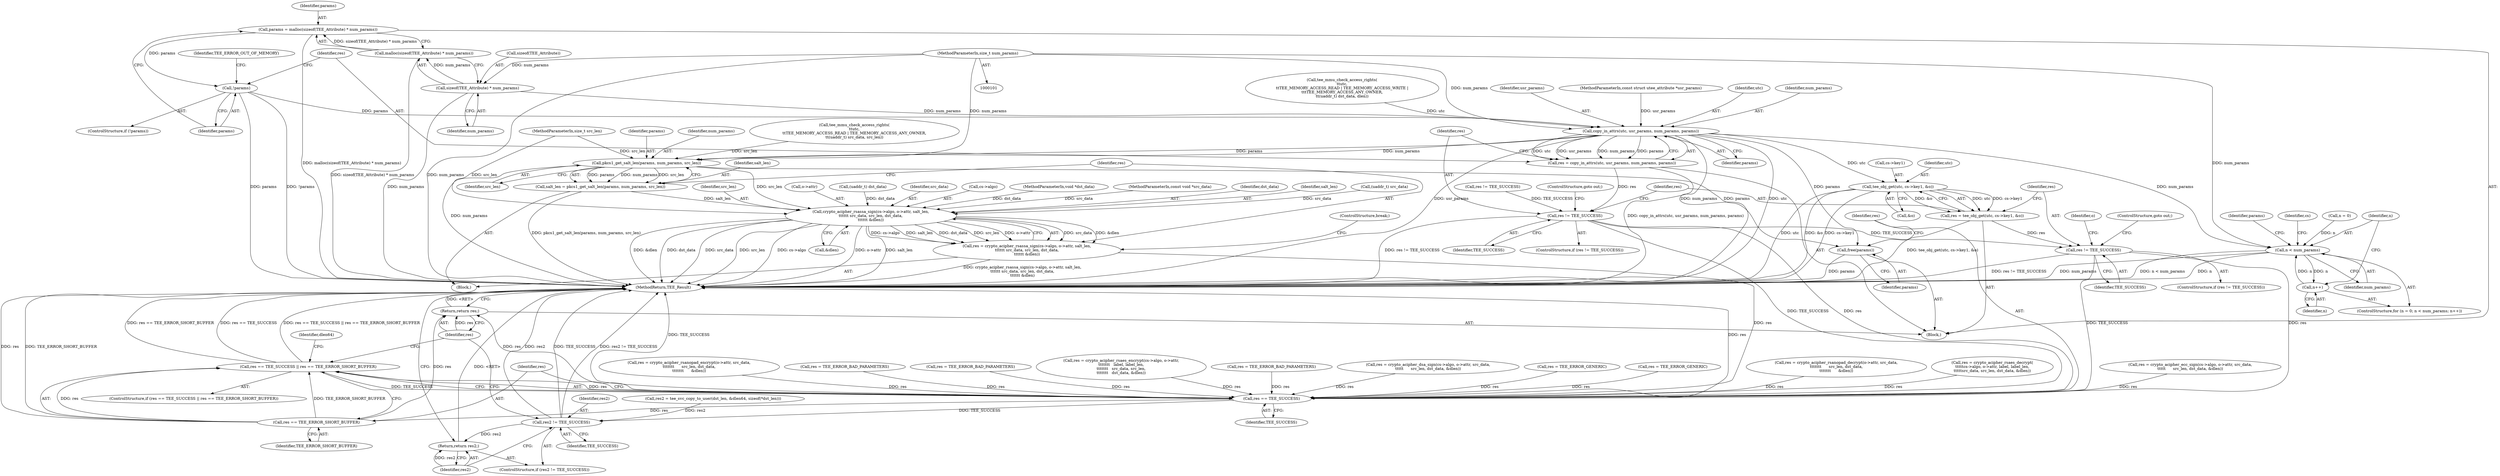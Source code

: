 digraph "0_optee_os_70697bf3c5dc3d201341b01a1a8e5bc6d2fb48f8@API" {
"1000215" [label="(Call,params = malloc(sizeof(TEE_Attribute) * num_params))"];
"1000217" [label="(Call,malloc(sizeof(TEE_Attribute) * num_params))"];
"1000218" [label="(Call,sizeof(TEE_Attribute) * num_params)"];
"1000104" [label="(MethodParameterIn,size_t num_params)"];
"1000223" [label="(Call,!params)"];
"1000229" [label="(Call,copy_in_attrs(utc, usr_params, num_params, params))"];
"1000227" [label="(Call,res = copy_in_attrs(utc, usr_params, num_params, params))"];
"1000235" [label="(Call,res != TEE_SUCCESS)"];
"1000249" [label="(Call,res != TEE_SUCCESS)"];
"1000511" [label="(Call,res == TEE_SUCCESS)"];
"1000510" [label="(Call,res == TEE_SUCCESS || res == TEE_ERROR_SHORT_BUFFER)"];
"1000514" [label="(Call,res == TEE_ERROR_SHORT_BUFFER)"];
"1000537" [label="(Return,return res;)"];
"1000532" [label="(Call,res2 != TEE_SUCCESS)"];
"1000535" [label="(Return,return res2;)"];
"1000241" [label="(Call,tee_obj_get(utc, cs->key1, &o))"];
"1000239" [label="(Call,res = tee_obj_get(utc, cs->key1, &o))"];
"1000327" [label="(Call,n < num_params)"];
"1000330" [label="(Call,n++)"];
"1000443" [label="(Call,pkcs1_get_salt_len(params, num_params, src_len))"];
"1000441" [label="(Call,salt_len = pkcs1_get_salt_len(params, num_params, src_len))"];
"1000449" [label="(Call,crypto_acipher_rsassa_sign(cs->algo, o->attr, salt_len,\n\t\t\t\t\t\t src_data, src_len, dst_data,\n\t\t\t\t\t\t &dlen))"];
"1000447" [label="(Call,res = crypto_acipher_rsassa_sign(cs->algo, o->attr, salt_len,\n\t\t\t\t\t\t src_data, src_len, dst_data,\n\t\t\t\t\t\t &dlen))"];
"1000507" [label="(Call,free(params))"];
"1000249" [label="(Call,res != TEE_SUCCESS)"];
"1000242" [label="(Identifier,utc)"];
"1000460" [label="(Call,&dlen)"];
"1000539" [label="(MethodReturn,TEE_Result)"];
"1000516" [label="(Identifier,TEE_ERROR_SHORT_BUFFER)"];
"1000486" [label="(Call,res = crypto_acipher_ecc_sign(cs->algo, o->attr, src_data,\n\t\t\t\t\t      src_len, dst_data, &dlen))"];
"1000258" [label="(Identifier,o)"];
"1000234" [label="(ControlStructure,if (res != TEE_SUCCESS))"];
"1000330" [label="(Call,n++)"];
"1000331" [label="(Identifier,n)"];
"1000456" [label="(Identifier,salt_len)"];
"1000281" [label="(Call,res = crypto_acipher_rsanopad_encrypt(o->attr, src_data,\n\t\t\t\t\t\t\t      src_len, dst_data,\n\t\t\t\t\t\t\t      &dlen))"];
"1000512" [label="(Identifier,res)"];
"1000447" [label="(Call,res = crypto_acipher_rsassa_sign(cs->algo, o->attr, salt_len,\n\t\t\t\t\t\t src_data, src_len, dst_data,\n\t\t\t\t\t\t &dlen))"];
"1000442" [label="(Identifier,salt_len)"];
"1000458" [label="(Identifier,src_len)"];
"1000453" [label="(Call,o->attr)"];
"1000215" [label="(Call,params = malloc(sizeof(TEE_Attribute) * num_params))"];
"1000251" [label="(Identifier,TEE_SUCCESS)"];
"1000205" [label="(Call,(uaddr_t) dst_data)"];
"1000219" [label="(Call,sizeof(TEE_Attribute))"];
"1000508" [label="(Identifier,params)"];
"1000240" [label="(Identifier,res)"];
"1000462" [label="(ControlStructure,break;)"];
"1000222" [label="(ControlStructure,if (!params))"];
"1000237" [label="(Identifier,TEE_SUCCESS)"];
"1000445" [label="(Identifier,num_params)"];
"1000164" [label="(Call,tee_mmu_check_access_rights(\n\t\tutc,\n\t\tTEE_MEMORY_ACCESS_READ | TEE_MEMORY_ACCESS_ANY_OWNER,\n\t\t(uaddr_t) src_data, src_len))"];
"1000226" [label="(Identifier,TEE_ERROR_OUT_OF_MEMORY)"];
"1000230" [label="(Identifier,utc)"];
"1000457" [label="(Identifier,src_data)"];
"1000537" [label="(Return,return res;)"];
"1000536" [label="(Identifier,res2)"];
"1000502" [label="(Call,res = TEE_ERROR_BAD_PARAMETERS)"];
"1000252" [label="(ControlStructure,goto out;)"];
"1000535" [label="(Return,return res2;)"];
"1000229" [label="(Call,copy_in_attrs(utc, usr_params, num_params, params))"];
"1000109" [label="(Block,)"];
"1000223" [label="(Call,!params)"];
"1000533" [label="(Identifier,res2)"];
"1000450" [label="(Call,cs->algo)"];
"1000532" [label="(Call,res2 != TEE_SUCCESS)"];
"1000107" [label="(MethodParameterIn,void *dst_data)"];
"1000368" [label="(Identifier,cs)"];
"1000210" [label="(Call,res != TEE_SUCCESS)"];
"1000105" [label="(MethodParameterIn,const void *src_data)"];
"1000414" [label="(Call,res = TEE_ERROR_BAD_PARAMETERS)"];
"1000327" [label="(Call,n < num_params)"];
"1000514" [label="(Call,res == TEE_ERROR_SHORT_BUFFER)"];
"1000241" [label="(Call,tee_obj_get(utc, cs->key1, &o))"];
"1000232" [label="(Identifier,num_params)"];
"1000372" [label="(Call,res = crypto_acipher_rsaes_encrypt(cs->algo, o->attr,\n\t\t\t\t\t\t\t   label, label_len,\n\t\t\t\t\t\t\t   src_data, src_len,\n\t\t\t\t\t\t\t   dst_data, &dlen))"];
"1000235" [label="(Call,res != TEE_SUCCESS)"];
"1000236" [label="(Identifier,res)"];
"1000221" [label="(Identifier,num_params)"];
"1000531" [label="(ControlStructure,if (res2 != TEE_SUCCESS))"];
"1000218" [label="(Call,sizeof(TEE_Attribute) * num_params)"];
"1000507" [label="(Call,free(params))"];
"1000509" [label="(ControlStructure,if (res == TEE_SUCCESS || res == TEE_ERROR_SHORT_BUFFER))"];
"1000522" [label="(Call,res2 = tee_svc_copy_to_user(dst_len, &dlen64, sizeof(*dst_len)))"];
"1000448" [label="(Identifier,res)"];
"1000520" [label="(Identifier,dlen64)"];
"1000511" [label="(Call,res == TEE_SUCCESS)"];
"1000459" [label="(Identifier,dst_data)"];
"1000324" [label="(Call,n = 0)"];
"1000437" [label="(Call,res = TEE_ERROR_BAD_PARAMETERS)"];
"1000106" [label="(MethodParameterIn,size_t src_len)"];
"1000466" [label="(Call,res = crypto_acipher_dsa_sign(cs->algo, o->attr, src_data,\n\t\t\t\t\t      src_len, dst_data, &dlen))"];
"1000238" [label="(ControlStructure,goto out;)"];
"1000538" [label="(Identifier,res)"];
"1000323" [label="(ControlStructure,for (n = 0; n < num_params; n++))"];
"1000246" [label="(Call,&o)"];
"1000239" [label="(Call,res = tee_obj_get(utc, cs->key1, &o))"];
"1000216" [label="(Identifier,params)"];
"1000264" [label="(Call,res = TEE_ERROR_GENERIC)"];
"1000272" [label="(Block,)"];
"1000313" [label="(Call,res = TEE_ERROR_GENERIC)"];
"1000513" [label="(Identifier,TEE_SUCCESS)"];
"1000534" [label="(Identifier,TEE_SUCCESS)"];
"1000228" [label="(Identifier,res)"];
"1000446" [label="(Identifier,src_len)"];
"1000300" [label="(Call,res = crypto_acipher_rsanopad_decrypt(o->attr, src_data,\n\t\t\t\t\t\t\t      src_len, dst_data,\n\t\t\t\t\t\t\t      &dlen))"];
"1000224" [label="(Identifier,params)"];
"1000233" [label="(Identifier,params)"];
"1000329" [label="(Identifier,num_params)"];
"1000510" [label="(Call,res == TEE_SUCCESS || res == TEE_ERROR_SHORT_BUFFER)"];
"1000444" [label="(Identifier,params)"];
"1000515" [label="(Identifier,res)"];
"1000248" [label="(ControlStructure,if (res != TEE_SUCCESS))"];
"1000250" [label="(Identifier,res)"];
"1000243" [label="(Call,cs->key1)"];
"1000198" [label="(Call,tee_mmu_check_access_rights(\n\t\tutc,\n\t\tTEE_MEMORY_ACCESS_READ | TEE_MEMORY_ACCESS_WRITE |\n\t\t\tTEE_MEMORY_ACCESS_ANY_OWNER,\n\t\t(uaddr_t) dst_data, dlen))"];
"1000227" [label="(Call,res = copy_in_attrs(utc, usr_params, num_params, params))"];
"1000396" [label="(Call,res = crypto_acipher_rsaes_decrypt(\n\t\t\t\t\tcs->algo, o->attr, label, label_len,\n\t\t\t\t\tsrc_data, src_len, dst_data, &dlen))"];
"1000449" [label="(Call,crypto_acipher_rsassa_sign(cs->algo, o->attr, salt_len,\n\t\t\t\t\t\t src_data, src_len, dst_data,\n\t\t\t\t\t\t &dlen))"];
"1000441" [label="(Call,salt_len = pkcs1_get_salt_len(params, num_params, src_len))"];
"1000328" [label="(Identifier,n)"];
"1000169" [label="(Call,(uaddr_t) src_data)"];
"1000231" [label="(Identifier,usr_params)"];
"1000337" [label="(Identifier,params)"];
"1000104" [label="(MethodParameterIn,size_t num_params)"];
"1000443" [label="(Call,pkcs1_get_salt_len(params, num_params, src_len))"];
"1000103" [label="(MethodParameterIn,const struct utee_attribute *usr_params)"];
"1000217" [label="(Call,malloc(sizeof(TEE_Attribute) * num_params))"];
"1000215" -> "1000109"  [label="AST: "];
"1000215" -> "1000217"  [label="CFG: "];
"1000216" -> "1000215"  [label="AST: "];
"1000217" -> "1000215"  [label="AST: "];
"1000224" -> "1000215"  [label="CFG: "];
"1000215" -> "1000539"  [label="DDG: malloc(sizeof(TEE_Attribute) * num_params)"];
"1000217" -> "1000215"  [label="DDG: sizeof(TEE_Attribute) * num_params"];
"1000215" -> "1000223"  [label="DDG: params"];
"1000217" -> "1000218"  [label="CFG: "];
"1000218" -> "1000217"  [label="AST: "];
"1000217" -> "1000539"  [label="DDG: sizeof(TEE_Attribute) * num_params"];
"1000218" -> "1000217"  [label="DDG: num_params"];
"1000218" -> "1000221"  [label="CFG: "];
"1000219" -> "1000218"  [label="AST: "];
"1000221" -> "1000218"  [label="AST: "];
"1000218" -> "1000539"  [label="DDG: num_params"];
"1000104" -> "1000218"  [label="DDG: num_params"];
"1000218" -> "1000229"  [label="DDG: num_params"];
"1000104" -> "1000101"  [label="AST: "];
"1000104" -> "1000539"  [label="DDG: num_params"];
"1000104" -> "1000229"  [label="DDG: num_params"];
"1000104" -> "1000327"  [label="DDG: num_params"];
"1000104" -> "1000443"  [label="DDG: num_params"];
"1000223" -> "1000222"  [label="AST: "];
"1000223" -> "1000224"  [label="CFG: "];
"1000224" -> "1000223"  [label="AST: "];
"1000226" -> "1000223"  [label="CFG: "];
"1000228" -> "1000223"  [label="CFG: "];
"1000223" -> "1000539"  [label="DDG: !params"];
"1000223" -> "1000539"  [label="DDG: params"];
"1000223" -> "1000229"  [label="DDG: params"];
"1000229" -> "1000227"  [label="AST: "];
"1000229" -> "1000233"  [label="CFG: "];
"1000230" -> "1000229"  [label="AST: "];
"1000231" -> "1000229"  [label="AST: "];
"1000232" -> "1000229"  [label="AST: "];
"1000233" -> "1000229"  [label="AST: "];
"1000227" -> "1000229"  [label="CFG: "];
"1000229" -> "1000539"  [label="DDG: usr_params"];
"1000229" -> "1000539"  [label="DDG: num_params"];
"1000229" -> "1000539"  [label="DDG: utc"];
"1000229" -> "1000227"  [label="DDG: utc"];
"1000229" -> "1000227"  [label="DDG: usr_params"];
"1000229" -> "1000227"  [label="DDG: num_params"];
"1000229" -> "1000227"  [label="DDG: params"];
"1000198" -> "1000229"  [label="DDG: utc"];
"1000103" -> "1000229"  [label="DDG: usr_params"];
"1000229" -> "1000241"  [label="DDG: utc"];
"1000229" -> "1000327"  [label="DDG: num_params"];
"1000229" -> "1000443"  [label="DDG: params"];
"1000229" -> "1000443"  [label="DDG: num_params"];
"1000229" -> "1000507"  [label="DDG: params"];
"1000227" -> "1000109"  [label="AST: "];
"1000228" -> "1000227"  [label="AST: "];
"1000236" -> "1000227"  [label="CFG: "];
"1000227" -> "1000539"  [label="DDG: copy_in_attrs(utc, usr_params, num_params, params)"];
"1000227" -> "1000235"  [label="DDG: res"];
"1000235" -> "1000234"  [label="AST: "];
"1000235" -> "1000237"  [label="CFG: "];
"1000236" -> "1000235"  [label="AST: "];
"1000237" -> "1000235"  [label="AST: "];
"1000238" -> "1000235"  [label="CFG: "];
"1000240" -> "1000235"  [label="CFG: "];
"1000235" -> "1000539"  [label="DDG: res != TEE_SUCCESS"];
"1000210" -> "1000235"  [label="DDG: TEE_SUCCESS"];
"1000235" -> "1000249"  [label="DDG: TEE_SUCCESS"];
"1000235" -> "1000511"  [label="DDG: res"];
"1000235" -> "1000511"  [label="DDG: TEE_SUCCESS"];
"1000249" -> "1000248"  [label="AST: "];
"1000249" -> "1000251"  [label="CFG: "];
"1000250" -> "1000249"  [label="AST: "];
"1000251" -> "1000249"  [label="AST: "];
"1000252" -> "1000249"  [label="CFG: "];
"1000258" -> "1000249"  [label="CFG: "];
"1000249" -> "1000539"  [label="DDG: res != TEE_SUCCESS"];
"1000239" -> "1000249"  [label="DDG: res"];
"1000249" -> "1000511"  [label="DDG: res"];
"1000249" -> "1000511"  [label="DDG: TEE_SUCCESS"];
"1000511" -> "1000510"  [label="AST: "];
"1000511" -> "1000513"  [label="CFG: "];
"1000512" -> "1000511"  [label="AST: "];
"1000513" -> "1000511"  [label="AST: "];
"1000515" -> "1000511"  [label="CFG: "];
"1000510" -> "1000511"  [label="CFG: "];
"1000511" -> "1000539"  [label="DDG: TEE_SUCCESS"];
"1000511" -> "1000539"  [label="DDG: res"];
"1000511" -> "1000510"  [label="DDG: res"];
"1000511" -> "1000510"  [label="DDG: TEE_SUCCESS"];
"1000396" -> "1000511"  [label="DDG: res"];
"1000281" -> "1000511"  [label="DDG: res"];
"1000502" -> "1000511"  [label="DDG: res"];
"1000466" -> "1000511"  [label="DDG: res"];
"1000300" -> "1000511"  [label="DDG: res"];
"1000372" -> "1000511"  [label="DDG: res"];
"1000414" -> "1000511"  [label="DDG: res"];
"1000313" -> "1000511"  [label="DDG: res"];
"1000486" -> "1000511"  [label="DDG: res"];
"1000264" -> "1000511"  [label="DDG: res"];
"1000437" -> "1000511"  [label="DDG: res"];
"1000447" -> "1000511"  [label="DDG: res"];
"1000511" -> "1000514"  [label="DDG: res"];
"1000511" -> "1000532"  [label="DDG: TEE_SUCCESS"];
"1000511" -> "1000537"  [label="DDG: res"];
"1000510" -> "1000509"  [label="AST: "];
"1000510" -> "1000514"  [label="CFG: "];
"1000514" -> "1000510"  [label="AST: "];
"1000520" -> "1000510"  [label="CFG: "];
"1000538" -> "1000510"  [label="CFG: "];
"1000510" -> "1000539"  [label="DDG: res == TEE_ERROR_SHORT_BUFFER"];
"1000510" -> "1000539"  [label="DDG: res == TEE_SUCCESS"];
"1000510" -> "1000539"  [label="DDG: res == TEE_SUCCESS || res == TEE_ERROR_SHORT_BUFFER"];
"1000514" -> "1000510"  [label="DDG: res"];
"1000514" -> "1000510"  [label="DDG: TEE_ERROR_SHORT_BUFFER"];
"1000514" -> "1000516"  [label="CFG: "];
"1000515" -> "1000514"  [label="AST: "];
"1000516" -> "1000514"  [label="AST: "];
"1000514" -> "1000539"  [label="DDG: res"];
"1000514" -> "1000539"  [label="DDG: TEE_ERROR_SHORT_BUFFER"];
"1000514" -> "1000537"  [label="DDG: res"];
"1000537" -> "1000109"  [label="AST: "];
"1000537" -> "1000538"  [label="CFG: "];
"1000538" -> "1000537"  [label="AST: "];
"1000539" -> "1000537"  [label="CFG: "];
"1000537" -> "1000539"  [label="DDG: <RET>"];
"1000538" -> "1000537"  [label="DDG: res"];
"1000532" -> "1000531"  [label="AST: "];
"1000532" -> "1000534"  [label="CFG: "];
"1000533" -> "1000532"  [label="AST: "];
"1000534" -> "1000532"  [label="AST: "];
"1000536" -> "1000532"  [label="CFG: "];
"1000538" -> "1000532"  [label="CFG: "];
"1000532" -> "1000539"  [label="DDG: res2"];
"1000532" -> "1000539"  [label="DDG: TEE_SUCCESS"];
"1000532" -> "1000539"  [label="DDG: res2 != TEE_SUCCESS"];
"1000522" -> "1000532"  [label="DDG: res2"];
"1000532" -> "1000535"  [label="DDG: res2"];
"1000535" -> "1000531"  [label="AST: "];
"1000535" -> "1000536"  [label="CFG: "];
"1000536" -> "1000535"  [label="AST: "];
"1000539" -> "1000535"  [label="CFG: "];
"1000535" -> "1000539"  [label="DDG: <RET>"];
"1000536" -> "1000535"  [label="DDG: res2"];
"1000241" -> "1000239"  [label="AST: "];
"1000241" -> "1000246"  [label="CFG: "];
"1000242" -> "1000241"  [label="AST: "];
"1000243" -> "1000241"  [label="AST: "];
"1000246" -> "1000241"  [label="AST: "];
"1000239" -> "1000241"  [label="CFG: "];
"1000241" -> "1000539"  [label="DDG: utc"];
"1000241" -> "1000539"  [label="DDG: &o"];
"1000241" -> "1000539"  [label="DDG: cs->key1"];
"1000241" -> "1000239"  [label="DDG: utc"];
"1000241" -> "1000239"  [label="DDG: cs->key1"];
"1000241" -> "1000239"  [label="DDG: &o"];
"1000239" -> "1000109"  [label="AST: "];
"1000240" -> "1000239"  [label="AST: "];
"1000250" -> "1000239"  [label="CFG: "];
"1000239" -> "1000539"  [label="DDG: tee_obj_get(utc, cs->key1, &o)"];
"1000327" -> "1000323"  [label="AST: "];
"1000327" -> "1000329"  [label="CFG: "];
"1000328" -> "1000327"  [label="AST: "];
"1000329" -> "1000327"  [label="AST: "];
"1000337" -> "1000327"  [label="CFG: "];
"1000368" -> "1000327"  [label="CFG: "];
"1000327" -> "1000539"  [label="DDG: n"];
"1000327" -> "1000539"  [label="DDG: num_params"];
"1000327" -> "1000539"  [label="DDG: n < num_params"];
"1000330" -> "1000327"  [label="DDG: n"];
"1000324" -> "1000327"  [label="DDG: n"];
"1000327" -> "1000330"  [label="DDG: n"];
"1000330" -> "1000323"  [label="AST: "];
"1000330" -> "1000331"  [label="CFG: "];
"1000331" -> "1000330"  [label="AST: "];
"1000328" -> "1000330"  [label="CFG: "];
"1000443" -> "1000441"  [label="AST: "];
"1000443" -> "1000446"  [label="CFG: "];
"1000444" -> "1000443"  [label="AST: "];
"1000445" -> "1000443"  [label="AST: "];
"1000446" -> "1000443"  [label="AST: "];
"1000441" -> "1000443"  [label="CFG: "];
"1000443" -> "1000539"  [label="DDG: num_params"];
"1000443" -> "1000441"  [label="DDG: params"];
"1000443" -> "1000441"  [label="DDG: num_params"];
"1000443" -> "1000441"  [label="DDG: src_len"];
"1000164" -> "1000443"  [label="DDG: src_len"];
"1000106" -> "1000443"  [label="DDG: src_len"];
"1000443" -> "1000449"  [label="DDG: src_len"];
"1000443" -> "1000507"  [label="DDG: params"];
"1000441" -> "1000272"  [label="AST: "];
"1000442" -> "1000441"  [label="AST: "];
"1000448" -> "1000441"  [label="CFG: "];
"1000441" -> "1000539"  [label="DDG: pkcs1_get_salt_len(params, num_params, src_len)"];
"1000441" -> "1000449"  [label="DDG: salt_len"];
"1000449" -> "1000447"  [label="AST: "];
"1000449" -> "1000460"  [label="CFG: "];
"1000450" -> "1000449"  [label="AST: "];
"1000453" -> "1000449"  [label="AST: "];
"1000456" -> "1000449"  [label="AST: "];
"1000457" -> "1000449"  [label="AST: "];
"1000458" -> "1000449"  [label="AST: "];
"1000459" -> "1000449"  [label="AST: "];
"1000460" -> "1000449"  [label="AST: "];
"1000447" -> "1000449"  [label="CFG: "];
"1000449" -> "1000539"  [label="DDG: &dlen"];
"1000449" -> "1000539"  [label="DDG: dst_data"];
"1000449" -> "1000539"  [label="DDG: src_data"];
"1000449" -> "1000539"  [label="DDG: cs->algo"];
"1000449" -> "1000539"  [label="DDG: o->attr"];
"1000449" -> "1000539"  [label="DDG: src_len"];
"1000449" -> "1000539"  [label="DDG: salt_len"];
"1000449" -> "1000447"  [label="DDG: src_data"];
"1000449" -> "1000447"  [label="DDG: &dlen"];
"1000449" -> "1000447"  [label="DDG: cs->algo"];
"1000449" -> "1000447"  [label="DDG: salt_len"];
"1000449" -> "1000447"  [label="DDG: dst_data"];
"1000449" -> "1000447"  [label="DDG: src_len"];
"1000449" -> "1000447"  [label="DDG: o->attr"];
"1000169" -> "1000449"  [label="DDG: src_data"];
"1000105" -> "1000449"  [label="DDG: src_data"];
"1000106" -> "1000449"  [label="DDG: src_len"];
"1000205" -> "1000449"  [label="DDG: dst_data"];
"1000107" -> "1000449"  [label="DDG: dst_data"];
"1000447" -> "1000272"  [label="AST: "];
"1000448" -> "1000447"  [label="AST: "];
"1000462" -> "1000447"  [label="CFG: "];
"1000447" -> "1000539"  [label="DDG: crypto_acipher_rsassa_sign(cs->algo, o->attr, salt_len,\n\t\t\t\t\t\t src_data, src_len, dst_data,\n\t\t\t\t\t\t &dlen)"];
"1000507" -> "1000109"  [label="AST: "];
"1000507" -> "1000508"  [label="CFG: "];
"1000508" -> "1000507"  [label="AST: "];
"1000512" -> "1000507"  [label="CFG: "];
"1000507" -> "1000539"  [label="DDG: params"];
}
